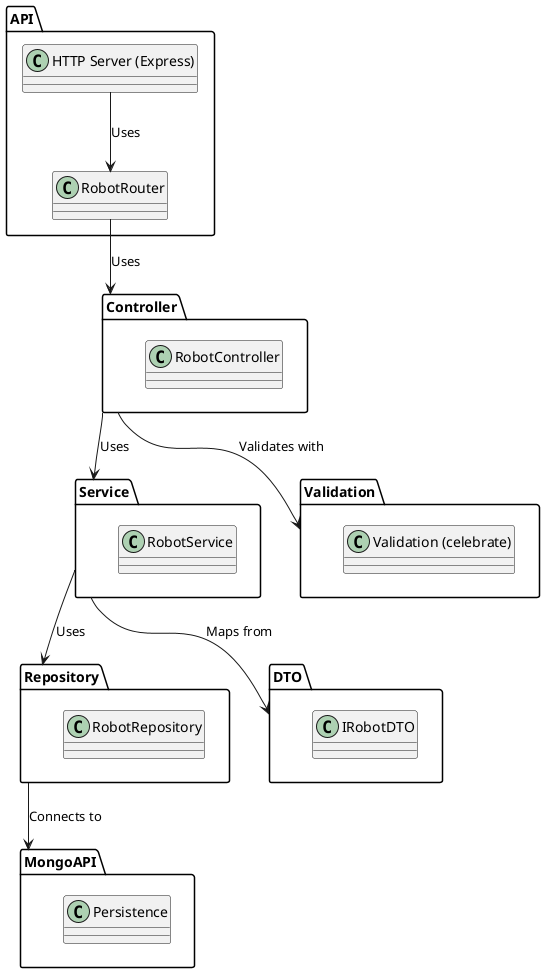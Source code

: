 @startuml

package "API" {
  class "HTTP Server (Express)" as Server
  class "RobotRouter" as Router
}

package "Controller" {
  class "RobotController" as Controller
}

package "Service" {
  class "RobotService" as Service
}

package "Repository" {
  class "RobotRepository" as Repository
}

package "DTO" {
  class "IRobotDTO" as DTO
}

package "Validation" {
  class "Validation (celebrate)" as Validation
}

package "MongoAPI" as MongoDB {
  class "Persistence" as DB
}

Server --> Router : Uses
Router --> Controller : Uses
Controller --> Service : Uses
Service --> Repository : Uses
Service --> DTO : Maps from
Controller --> Validation : Validates with
Repository --> MongoDB : Connects to

@enduml
